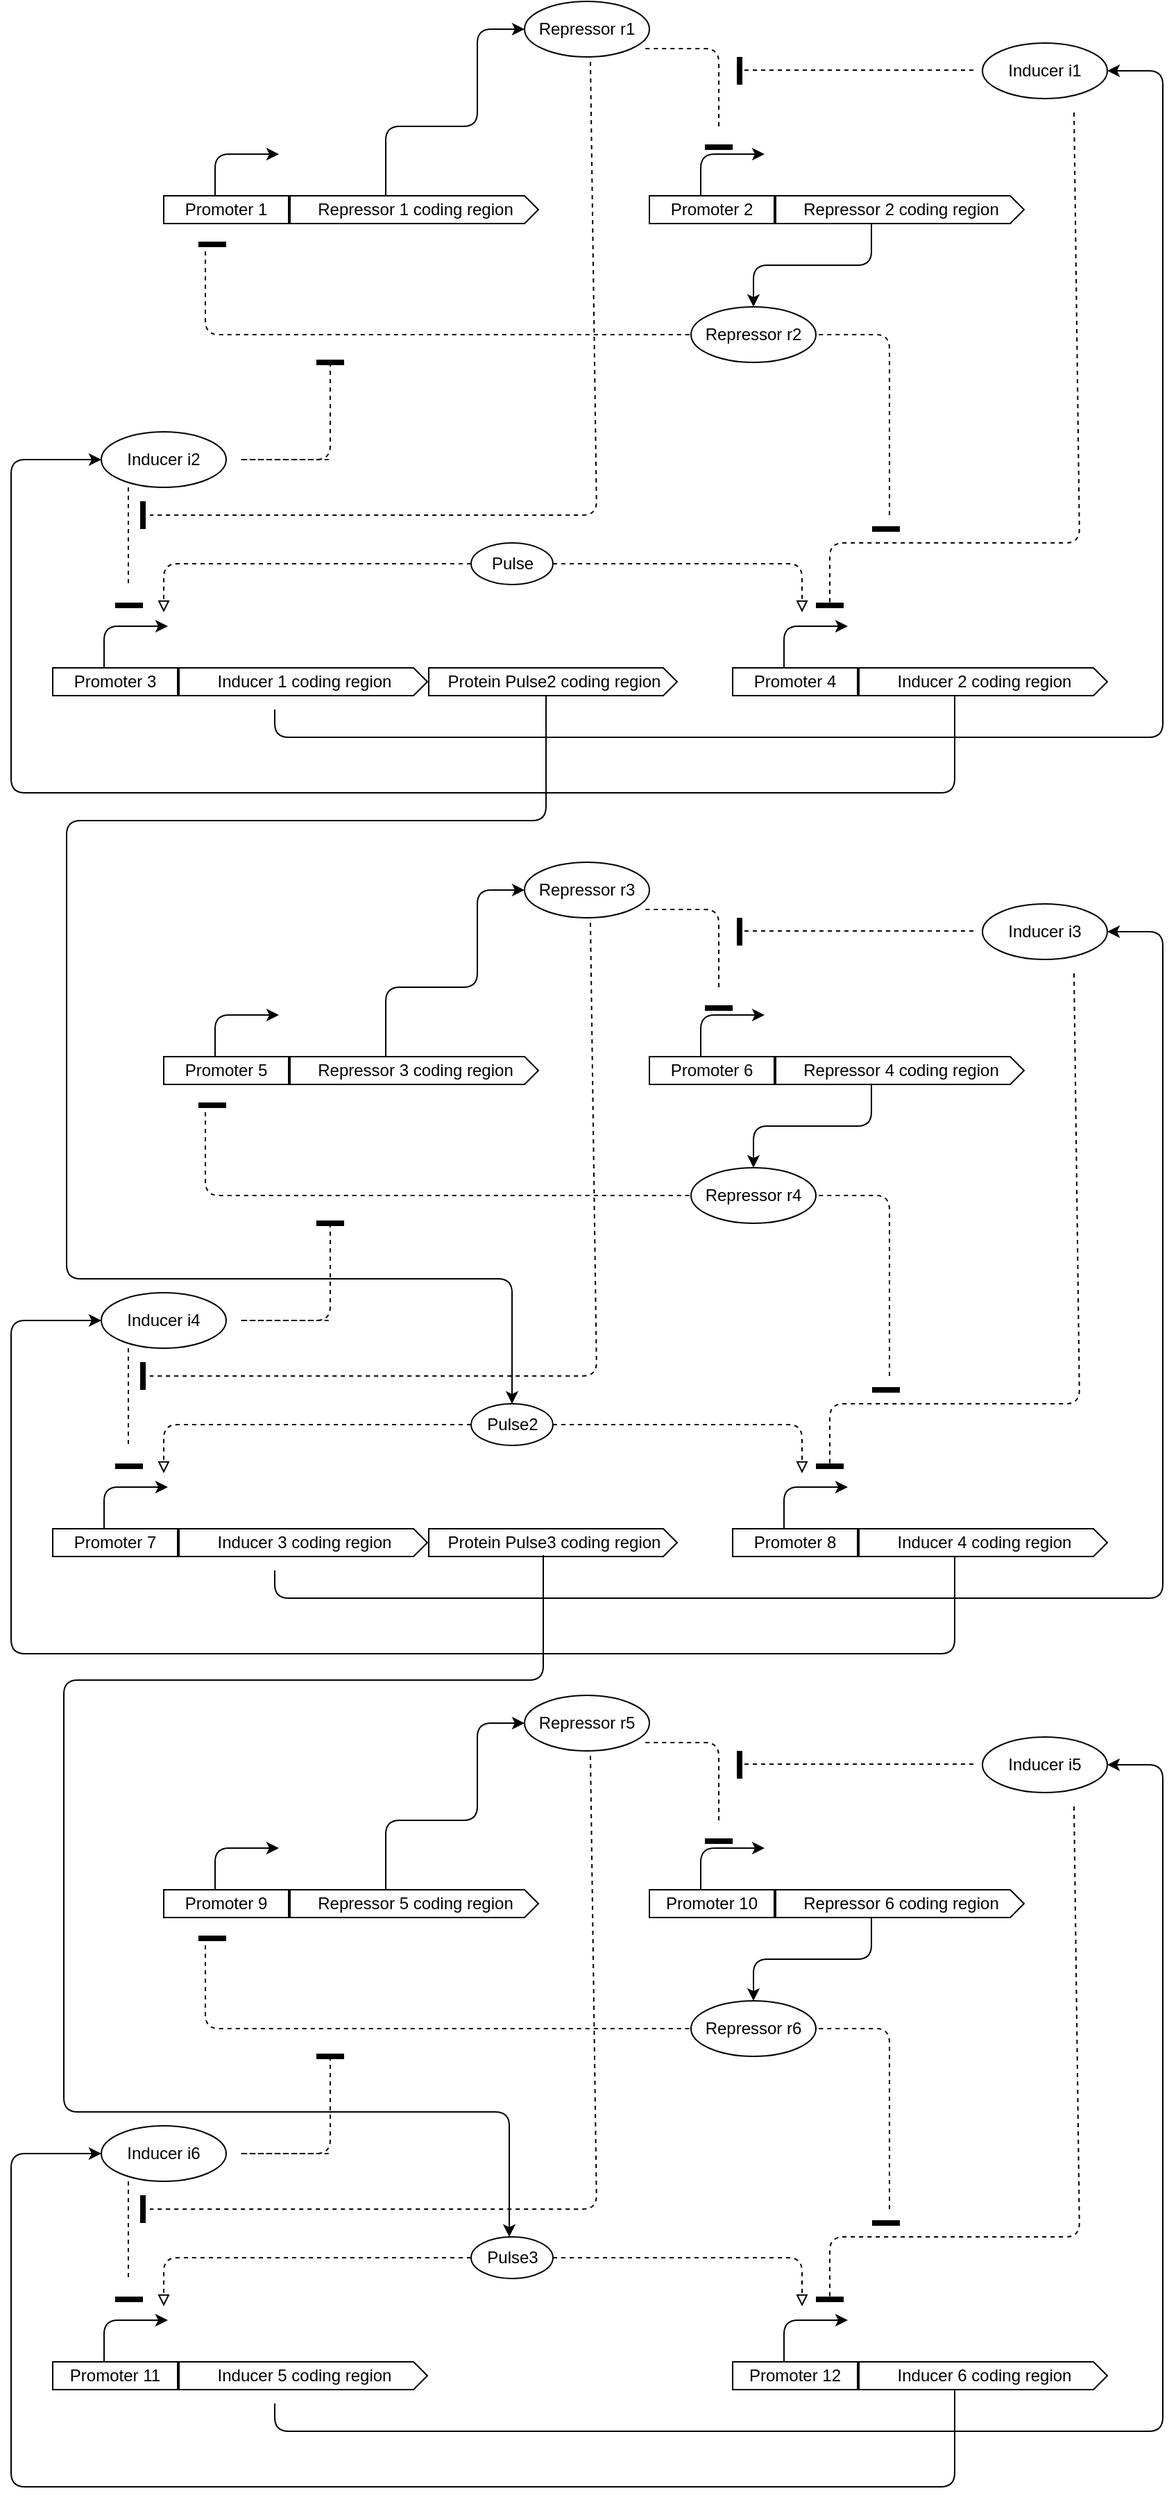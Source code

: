 <mxfile version="12.2.6" type="device" pages="1"><diagram id="yPB7BCH_6ShEzIDVJxiQ" name="Page-1"><mxGraphModel dx="1341" dy="632" grid="1" gridSize="10" guides="1" tooltips="1" connect="1" arrows="1" fold="1" page="1" pageScale="1" pageWidth="850" pageHeight="1100" math="0" shadow="0"><root><mxCell id="0"/><mxCell id="1" parent="0"/><mxCell id="Y-eioPTB9jt14ByUfptY-1" value="Promoter 1" style="rounded=0;whiteSpace=wrap;html=1;" vertex="1" parent="1"><mxGeometry x="120" y="170" width="90" height="20" as="geometry"/></mxCell><mxCell id="Y-eioPTB9jt14ByUfptY-2" value="" style="endArrow=classic;html=1;" edge="1" parent="1"><mxGeometry width="50" height="50" relative="1" as="geometry"><mxPoint x="157" y="170" as="sourcePoint"/><mxPoint x="203" y="140" as="targetPoint"/><Array as="points"><mxPoint x="157" y="140"/></Array></mxGeometry></mxCell><mxCell id="Y-eioPTB9jt14ByUfptY-3" value="Repressor 1 coding region" style="html=1;shadow=0;dashed=0;align=center;verticalAlign=middle;shape=mxgraph.arrows2.arrow;dy=0;dx=10;notch=0;" vertex="1" parent="1"><mxGeometry x="211" y="170" width="179" height="20" as="geometry"/></mxCell><mxCell id="Y-eioPTB9jt14ByUfptY-4" style="edgeStyle=orthogonalEdgeStyle;orthogonalLoop=1;jettySize=auto;html=1;rounded=1;entryX=0;entryY=0.5;entryDx=0;entryDy=0;" edge="1" parent="1" target="Y-eioPTB9jt14ByUfptY-5"><mxGeometry relative="1" as="geometry"><Array as="points"><mxPoint x="280" y="120"/><mxPoint x="346" y="120"/><mxPoint x="346" y="50"/></Array><mxPoint x="280" y="170" as="sourcePoint"/><mxPoint x="320" y="90" as="targetPoint"/></mxGeometry></mxCell><mxCell id="Y-eioPTB9jt14ByUfptY-5" value="Repressor r1" style="ellipse;whiteSpace=wrap;html=1;" vertex="1" parent="1"><mxGeometry x="380" y="30" width="90" height="40" as="geometry"/></mxCell><mxCell id="Y-eioPTB9jt14ByUfptY-6" value="Promoter 2" style="rounded=0;whiteSpace=wrap;html=1;" vertex="1" parent="1"><mxGeometry x="470" y="170" width="90" height="20" as="geometry"/></mxCell><mxCell id="Y-eioPTB9jt14ByUfptY-7" value="" style="endArrow=classic;html=1;" edge="1" parent="1"><mxGeometry width="50" height="50" relative="1" as="geometry"><mxPoint x="507" y="170" as="sourcePoint"/><mxPoint x="553" y="140" as="targetPoint"/><Array as="points"><mxPoint x="507" y="140"/></Array></mxGeometry></mxCell><mxCell id="Y-eioPTB9jt14ByUfptY-8" value="Repressor 2 coding region" style="html=1;shadow=0;dashed=0;align=center;verticalAlign=middle;shape=mxgraph.arrows2.arrow;dy=0;dx=10;notch=0;" vertex="1" parent="1"><mxGeometry x="561" y="170" width="179" height="20" as="geometry"/></mxCell><mxCell id="Y-eioPTB9jt14ByUfptY-9" style="edgeStyle=orthogonalEdgeStyle;orthogonalLoop=1;jettySize=auto;html=1;rounded=1;entryX=0.5;entryY=0;entryDx=0;entryDy=0;" edge="1" parent="1" target="Y-eioPTB9jt14ByUfptY-10"><mxGeometry relative="1" as="geometry"><Array as="points"><mxPoint x="630" y="220"/><mxPoint x="545" y="220"/></Array><mxPoint x="630" y="190" as="sourcePoint"/><mxPoint x="670" y="90" as="targetPoint"/></mxGeometry></mxCell><mxCell id="Y-eioPTB9jt14ByUfptY-10" value="Repressor r2" style="ellipse;whiteSpace=wrap;html=1;" vertex="1" parent="1"><mxGeometry x="500" y="250" width="90" height="40" as="geometry"/></mxCell><mxCell id="Y-eioPTB9jt14ByUfptY-11" value="Promoter 3" style="rounded=0;whiteSpace=wrap;html=1;" vertex="1" parent="1"><mxGeometry x="40" y="510" width="90" height="20" as="geometry"/></mxCell><mxCell id="Y-eioPTB9jt14ByUfptY-12" value="" style="endArrow=classic;html=1;" edge="1" parent="1"><mxGeometry width="50" height="50" relative="1" as="geometry"><mxPoint x="77" y="510" as="sourcePoint"/><mxPoint x="123" y="480" as="targetPoint"/><Array as="points"><mxPoint x="77" y="480"/></Array></mxGeometry></mxCell><mxCell id="Y-eioPTB9jt14ByUfptY-13" value="Inducer 1 coding region" style="html=1;shadow=0;dashed=0;align=center;verticalAlign=middle;shape=mxgraph.arrows2.arrow;dy=0;dx=10;notch=0;" vertex="1" parent="1"><mxGeometry x="131" y="510" width="179" height="20" as="geometry"/></mxCell><mxCell id="Y-eioPTB9jt14ByUfptY-14" style="edgeStyle=orthogonalEdgeStyle;orthogonalLoop=1;jettySize=auto;html=1;rounded=1;entryX=1;entryY=0.5;entryDx=0;entryDy=0;" edge="1" parent="1" target="Y-eioPTB9jt14ByUfptY-15"><mxGeometry relative="1" as="geometry"><Array as="points"><mxPoint x="200" y="560"/><mxPoint x="840" y="560"/><mxPoint x="840" y="80"/></Array><mxPoint x="200" y="540" as="sourcePoint"/><mxPoint x="240" y="430" as="targetPoint"/></mxGeometry></mxCell><mxCell id="Y-eioPTB9jt14ByUfptY-15" value="Inducer i1" style="ellipse;whiteSpace=wrap;html=1;" vertex="1" parent="1"><mxGeometry x="710" y="60" width="90" height="40" as="geometry"/></mxCell><mxCell id="Y-eioPTB9jt14ByUfptY-16" value="Promoter 4" style="rounded=0;whiteSpace=wrap;html=1;" vertex="1" parent="1"><mxGeometry x="530" y="510" width="90" height="20" as="geometry"/></mxCell><mxCell id="Y-eioPTB9jt14ByUfptY-17" value="" style="endArrow=classic;html=1;" edge="1" parent="1"><mxGeometry width="50" height="50" relative="1" as="geometry"><mxPoint x="567" y="510" as="sourcePoint"/><mxPoint x="613" y="480" as="targetPoint"/><Array as="points"><mxPoint x="567" y="480"/></Array></mxGeometry></mxCell><mxCell id="Y-eioPTB9jt14ByUfptY-18" value="Inducer 2 coding region" style="html=1;shadow=0;dashed=0;align=center;verticalAlign=middle;shape=mxgraph.arrows2.arrow;dy=0;dx=10;notch=0;" vertex="1" parent="1"><mxGeometry x="621" y="510" width="179" height="20" as="geometry"/></mxCell><mxCell id="Y-eioPTB9jt14ByUfptY-19" style="edgeStyle=orthogonalEdgeStyle;orthogonalLoop=1;jettySize=auto;html=1;rounded=1;entryX=0;entryY=0.5;entryDx=0;entryDy=0;" edge="1" parent="1" target="Y-eioPTB9jt14ByUfptY-20"><mxGeometry relative="1" as="geometry"><Array as="points"><mxPoint x="690" y="600"/><mxPoint x="10" y="600"/><mxPoint x="10" y="360"/></Array><mxPoint x="690" y="530" as="sourcePoint"/><mxPoint x="730" y="430" as="targetPoint"/></mxGeometry></mxCell><mxCell id="Y-eioPTB9jt14ByUfptY-20" value="Inducer i2" style="ellipse;whiteSpace=wrap;html=1;" vertex="1" parent="1"><mxGeometry x="75" y="340" width="90" height="40" as="geometry"/></mxCell><mxCell id="Y-eioPTB9jt14ByUfptY-21" value="Protein Pulse2 coding region" style="html=1;shadow=0;dashed=0;align=center;verticalAlign=middle;shape=mxgraph.arrows2.arrow;dy=0;dx=10;notch=0;" vertex="1" parent="1"><mxGeometry x="311" y="510" width="179" height="20" as="geometry"/></mxCell><mxCell id="Y-eioPTB9jt14ByUfptY-22" value="" style="endArrow=none;dashed=1;html=1;" edge="1" parent="1"><mxGeometry width="50" height="50" relative="1" as="geometry"><mxPoint x="150" y="210" as="sourcePoint"/><mxPoint x="500" y="270" as="targetPoint"/><Array as="points"><mxPoint x="150" y="270"/><mxPoint x="260" y="270"/></Array></mxGeometry></mxCell><mxCell id="Y-eioPTB9jt14ByUfptY-23" value="" style="line;strokeWidth=4;html=1;perimeter=backbonePerimeter;points=[];outlineConnect=0;rotation=0;" vertex="1" parent="1"><mxGeometry x="145" y="200" width="20" height="10" as="geometry"/></mxCell><mxCell id="Y-eioPTB9jt14ByUfptY-24" value="" style="endArrow=none;dashed=1;html=1;" edge="1" parent="1"><mxGeometry width="50" height="50" relative="1" as="geometry"><mxPoint x="240" y="290" as="sourcePoint"/><mxPoint x="240" y="360" as="targetPoint"/><Array as="points"><mxPoint x="240" y="320"/><mxPoint x="240" y="360"/><mxPoint x="170" y="360"/></Array></mxGeometry></mxCell><mxCell id="Y-eioPTB9jt14ByUfptY-25" value="" style="line;strokeWidth=4;html=1;perimeter=backbonePerimeter;points=[];outlineConnect=0;rotation=0;" vertex="1" parent="1"><mxGeometry x="230" y="285" width="20" height="10" as="geometry"/></mxCell><mxCell id="Y-eioPTB9jt14ByUfptY-26" value="" style="endArrow=none;dashed=1;html=1;" edge="1" parent="1"><mxGeometry width="50" height="50" relative="1" as="geometry"><mxPoint x="94.5" y="380" as="sourcePoint"/><mxPoint x="94.5" y="450" as="targetPoint"/><Array as="points"><mxPoint x="94.5" y="410"/><mxPoint x="94.5" y="450"/></Array></mxGeometry></mxCell><mxCell id="Y-eioPTB9jt14ByUfptY-27" value="" style="line;strokeWidth=4;html=1;perimeter=backbonePerimeter;points=[];outlineConnect=0;rotation=0;" vertex="1" parent="1"><mxGeometry x="85" y="460" width="20" height="10" as="geometry"/></mxCell><mxCell id="Y-eioPTB9jt14ByUfptY-28" value="" style="endArrow=none;dashed=1;html=1;" edge="1" parent="1" target="Y-eioPTB9jt14ByUfptY-29"><mxGeometry width="50" height="50" relative="1" as="geometry"><mxPoint x="776" y="110" as="sourcePoint"/><mxPoint x="580" y="460" as="targetPoint"/><Array as="points"><mxPoint x="780" y="420"/><mxPoint x="600" y="420"/></Array></mxGeometry></mxCell><mxCell id="Y-eioPTB9jt14ByUfptY-29" value="" style="line;strokeWidth=4;html=1;perimeter=backbonePerimeter;points=[];outlineConnect=0;rotation=0;" vertex="1" parent="1"><mxGeometry x="590" y="460" width="20" height="10" as="geometry"/></mxCell><mxCell id="Y-eioPTB9jt14ByUfptY-30" value="Pulse" style="ellipse;whiteSpace=wrap;html=1;" vertex="1" parent="1"><mxGeometry x="341.5" y="420" width="59" height="30" as="geometry"/></mxCell><mxCell id="Y-eioPTB9jt14ByUfptY-31" value="" style="endArrow=none;dashed=1;html=1;entryX=0.967;entryY=0.85;entryDx=0;entryDy=0;entryPerimeter=0;" edge="1" parent="1" target="Y-eioPTB9jt14ByUfptY-5"><mxGeometry width="50" height="50" relative="1" as="geometry"><mxPoint x="520" y="120" as="sourcePoint"/><mxPoint x="520" y="70" as="targetPoint"/><Array as="points"><mxPoint x="520" y="64"/></Array></mxGeometry></mxCell><mxCell id="Y-eioPTB9jt14ByUfptY-32" value="" style="line;strokeWidth=4;html=1;perimeter=backbonePerimeter;points=[];outlineConnect=0;rotation=0;" vertex="1" parent="1"><mxGeometry x="510" y="130" width="20" height="10" as="geometry"/></mxCell><mxCell id="Y-eioPTB9jt14ByUfptY-33" value="" style="endArrow=none;dashed=1;html=1;" edge="1" parent="1" target="Y-eioPTB9jt14ByUfptY-34"><mxGeometry width="50" height="50" relative="1" as="geometry"><mxPoint x="703.5" y="79.5" as="sourcePoint"/><mxPoint x="550" y="80" as="targetPoint"/><Array as="points"><mxPoint x="703.5" y="79.5"/></Array></mxGeometry></mxCell><mxCell id="Y-eioPTB9jt14ByUfptY-34" value="" style="line;strokeWidth=4;html=1;perimeter=backbonePerimeter;points=[];outlineConnect=0;rotation=90;" vertex="1" parent="1"><mxGeometry x="525" y="75" width="20" height="10" as="geometry"/></mxCell><mxCell id="Y-eioPTB9jt14ByUfptY-35" value="" style="endArrow=none;dashed=1;html=1;entryX=0.967;entryY=0.85;entryDx=0;entryDy=0;entryPerimeter=0;" edge="1" parent="1"><mxGeometry width="50" height="50" relative="1" as="geometry"><mxPoint x="643" y="400" as="sourcePoint"/><mxPoint x="590.03" y="270" as="targetPoint"/><Array as="points"><mxPoint x="643" y="270"/></Array></mxGeometry></mxCell><mxCell id="Y-eioPTB9jt14ByUfptY-36" value="" style="line;strokeWidth=4;html=1;perimeter=backbonePerimeter;points=[];outlineConnect=0;rotation=0;" vertex="1" parent="1"><mxGeometry x="630.5" y="405" width="20" height="10" as="geometry"/></mxCell><mxCell id="Y-eioPTB9jt14ByUfptY-37" value="" style="endArrow=none;dashed=1;html=1;" edge="1" parent="1"><mxGeometry width="50" height="50" relative="1" as="geometry"><mxPoint x="427.5" y="73.5" as="sourcePoint"/><mxPoint x="110" y="400" as="targetPoint"/><Array as="points"><mxPoint x="432" y="400"/><mxPoint x="252" y="400"/></Array></mxGeometry></mxCell><mxCell id="Y-eioPTB9jt14ByUfptY-38" value="" style="line;strokeWidth=4;html=1;perimeter=backbonePerimeter;points=[];outlineConnect=0;rotation=90;" vertex="1" parent="1"><mxGeometry x="95" y="395" width="20" height="10" as="geometry"/></mxCell><mxCell id="Y-eioPTB9jt14ByUfptY-39" value="" style="endArrow=block;html=1;exitX=0;exitY=0.5;exitDx=0;exitDy=0;dashed=1;endFill=0;" edge="1" parent="1" source="Y-eioPTB9jt14ByUfptY-30"><mxGeometry width="50" height="50" relative="1" as="geometry"><mxPoint x="261" y="465" as="sourcePoint"/><mxPoint x="120" y="470" as="targetPoint"/><Array as="points"><mxPoint x="120" y="435"/></Array></mxGeometry></mxCell><mxCell id="Y-eioPTB9jt14ByUfptY-40" value="" style="endArrow=block;html=1;exitX=1;exitY=0.5;exitDx=0;exitDy=0;dashed=1;endFill=0;" edge="1" parent="1" source="Y-eioPTB9jt14ByUfptY-30"><mxGeometry width="50" height="50" relative="1" as="geometry"><mxPoint x="560" y="450" as="sourcePoint"/><mxPoint x="580" y="470" as="targetPoint"/><Array as="points"><mxPoint x="580" y="435"/></Array></mxGeometry></mxCell><mxCell id="Y-eioPTB9jt14ByUfptY-41" value="Promoter 5" style="rounded=0;whiteSpace=wrap;html=1;" vertex="1" parent="1"><mxGeometry x="120" y="790" width="90" height="20" as="geometry"/></mxCell><mxCell id="Y-eioPTB9jt14ByUfptY-42" value="" style="endArrow=classic;html=1;" edge="1" parent="1"><mxGeometry width="50" height="50" relative="1" as="geometry"><mxPoint x="157" y="790" as="sourcePoint"/><mxPoint x="203" y="760" as="targetPoint"/><Array as="points"><mxPoint x="157" y="760"/></Array></mxGeometry></mxCell><mxCell id="Y-eioPTB9jt14ByUfptY-43" value="Repressor 3 coding region" style="html=1;shadow=0;dashed=0;align=center;verticalAlign=middle;shape=mxgraph.arrows2.arrow;dy=0;dx=10;notch=0;" vertex="1" parent="1"><mxGeometry x="211" y="790" width="179" height="20" as="geometry"/></mxCell><mxCell id="Y-eioPTB9jt14ByUfptY-44" style="edgeStyle=orthogonalEdgeStyle;orthogonalLoop=1;jettySize=auto;html=1;rounded=1;entryX=0;entryY=0.5;entryDx=0;entryDy=0;" edge="1" parent="1" target="Y-eioPTB9jt14ByUfptY-45"><mxGeometry relative="1" as="geometry"><Array as="points"><mxPoint x="280" y="740"/><mxPoint x="346" y="740"/><mxPoint x="346" y="670"/></Array><mxPoint x="280" y="790" as="sourcePoint"/><mxPoint x="320" y="710" as="targetPoint"/></mxGeometry></mxCell><mxCell id="Y-eioPTB9jt14ByUfptY-45" value="Repressor r3" style="ellipse;whiteSpace=wrap;html=1;" vertex="1" parent="1"><mxGeometry x="380" y="650" width="90" height="40" as="geometry"/></mxCell><mxCell id="Y-eioPTB9jt14ByUfptY-46" value="Promoter 6" style="rounded=0;whiteSpace=wrap;html=1;" vertex="1" parent="1"><mxGeometry x="470" y="790" width="90" height="20" as="geometry"/></mxCell><mxCell id="Y-eioPTB9jt14ByUfptY-47" value="" style="endArrow=classic;html=1;" edge="1" parent="1"><mxGeometry width="50" height="50" relative="1" as="geometry"><mxPoint x="507" y="790" as="sourcePoint"/><mxPoint x="553" y="760" as="targetPoint"/><Array as="points"><mxPoint x="507" y="760"/></Array></mxGeometry></mxCell><mxCell id="Y-eioPTB9jt14ByUfptY-48" value="Repressor 4 coding region" style="html=1;shadow=0;dashed=0;align=center;verticalAlign=middle;shape=mxgraph.arrows2.arrow;dy=0;dx=10;notch=0;" vertex="1" parent="1"><mxGeometry x="561" y="790" width="179" height="20" as="geometry"/></mxCell><mxCell id="Y-eioPTB9jt14ByUfptY-49" style="edgeStyle=orthogonalEdgeStyle;orthogonalLoop=1;jettySize=auto;html=1;rounded=1;entryX=0.5;entryY=0;entryDx=0;entryDy=0;" edge="1" parent="1" target="Y-eioPTB9jt14ByUfptY-50"><mxGeometry relative="1" as="geometry"><Array as="points"><mxPoint x="630" y="840"/><mxPoint x="545" y="840"/></Array><mxPoint x="630" y="810" as="sourcePoint"/><mxPoint x="670" y="710" as="targetPoint"/></mxGeometry></mxCell><mxCell id="Y-eioPTB9jt14ByUfptY-50" value="Repressor r4" style="ellipse;whiteSpace=wrap;html=1;" vertex="1" parent="1"><mxGeometry x="500" y="870" width="90" height="40" as="geometry"/></mxCell><mxCell id="Y-eioPTB9jt14ByUfptY-51" value="Promoter 7" style="rounded=0;whiteSpace=wrap;html=1;" vertex="1" parent="1"><mxGeometry x="40" y="1130" width="90" height="20" as="geometry"/></mxCell><mxCell id="Y-eioPTB9jt14ByUfptY-52" value="" style="endArrow=classic;html=1;" edge="1" parent="1"><mxGeometry width="50" height="50" relative="1" as="geometry"><mxPoint x="77" y="1130" as="sourcePoint"/><mxPoint x="123" y="1100" as="targetPoint"/><Array as="points"><mxPoint x="77" y="1100"/></Array></mxGeometry></mxCell><mxCell id="Y-eioPTB9jt14ByUfptY-53" value="Inducer 3 coding region" style="html=1;shadow=0;dashed=0;align=center;verticalAlign=middle;shape=mxgraph.arrows2.arrow;dy=0;dx=10;notch=0;" vertex="1" parent="1"><mxGeometry x="131" y="1130" width="179" height="20" as="geometry"/></mxCell><mxCell id="Y-eioPTB9jt14ByUfptY-54" style="edgeStyle=orthogonalEdgeStyle;orthogonalLoop=1;jettySize=auto;html=1;rounded=1;entryX=1;entryY=0.5;entryDx=0;entryDy=0;" edge="1" parent="1" target="Y-eioPTB9jt14ByUfptY-55"><mxGeometry relative="1" as="geometry"><Array as="points"><mxPoint x="200" y="1180"/><mxPoint x="840" y="1180"/><mxPoint x="840" y="700"/></Array><mxPoint x="200" y="1160" as="sourcePoint"/><mxPoint x="240" y="1050" as="targetPoint"/></mxGeometry></mxCell><mxCell id="Y-eioPTB9jt14ByUfptY-55" value="Inducer i3" style="ellipse;whiteSpace=wrap;html=1;" vertex="1" parent="1"><mxGeometry x="710" y="680" width="90" height="40" as="geometry"/></mxCell><mxCell id="Y-eioPTB9jt14ByUfptY-56" value="Promoter 8" style="rounded=0;whiteSpace=wrap;html=1;" vertex="1" parent="1"><mxGeometry x="530" y="1130" width="90" height="20" as="geometry"/></mxCell><mxCell id="Y-eioPTB9jt14ByUfptY-57" value="" style="endArrow=classic;html=1;" edge="1" parent="1"><mxGeometry width="50" height="50" relative="1" as="geometry"><mxPoint x="567" y="1130" as="sourcePoint"/><mxPoint x="613" y="1100" as="targetPoint"/><Array as="points"><mxPoint x="567" y="1100"/></Array></mxGeometry></mxCell><mxCell id="Y-eioPTB9jt14ByUfptY-58" value="Inducer 4 coding region" style="html=1;shadow=0;dashed=0;align=center;verticalAlign=middle;shape=mxgraph.arrows2.arrow;dy=0;dx=10;notch=0;" vertex="1" parent="1"><mxGeometry x="621" y="1130" width="179" height="20" as="geometry"/></mxCell><mxCell id="Y-eioPTB9jt14ByUfptY-59" style="edgeStyle=orthogonalEdgeStyle;orthogonalLoop=1;jettySize=auto;html=1;rounded=1;entryX=0;entryY=0.5;entryDx=0;entryDy=0;" edge="1" parent="1" target="Y-eioPTB9jt14ByUfptY-60"><mxGeometry relative="1" as="geometry"><Array as="points"><mxPoint x="690" y="1220"/><mxPoint x="10" y="1220"/><mxPoint x="10" y="980"/></Array><mxPoint x="690" y="1150" as="sourcePoint"/><mxPoint x="730" y="1050" as="targetPoint"/></mxGeometry></mxCell><mxCell id="Y-eioPTB9jt14ByUfptY-60" value="Inducer i4" style="ellipse;whiteSpace=wrap;html=1;" vertex="1" parent="1"><mxGeometry x="75" y="960" width="90" height="40" as="geometry"/></mxCell><mxCell id="Y-eioPTB9jt14ByUfptY-61" value="Protein Pulse3 coding region" style="html=1;shadow=0;dashed=0;align=center;verticalAlign=middle;shape=mxgraph.arrows2.arrow;dy=0;dx=10;notch=0;" vertex="1" parent="1"><mxGeometry x="311" y="1130" width="179" height="20" as="geometry"/></mxCell><mxCell id="Y-eioPTB9jt14ByUfptY-62" value="" style="endArrow=none;dashed=1;html=1;" edge="1" parent="1"><mxGeometry width="50" height="50" relative="1" as="geometry"><mxPoint x="150" y="830" as="sourcePoint"/><mxPoint x="500" y="890" as="targetPoint"/><Array as="points"><mxPoint x="150" y="890"/><mxPoint x="260" y="890"/></Array></mxGeometry></mxCell><mxCell id="Y-eioPTB9jt14ByUfptY-63" value="" style="line;strokeWidth=4;html=1;perimeter=backbonePerimeter;points=[];outlineConnect=0;rotation=0;" vertex="1" parent="1"><mxGeometry x="145" y="820" width="20" height="10" as="geometry"/></mxCell><mxCell id="Y-eioPTB9jt14ByUfptY-64" value="" style="endArrow=none;dashed=1;html=1;" edge="1" parent="1"><mxGeometry width="50" height="50" relative="1" as="geometry"><mxPoint x="240" y="910" as="sourcePoint"/><mxPoint x="240" y="980" as="targetPoint"/><Array as="points"><mxPoint x="240" y="940"/><mxPoint x="240" y="980"/><mxPoint x="170" y="980"/></Array></mxGeometry></mxCell><mxCell id="Y-eioPTB9jt14ByUfptY-65" value="" style="line;strokeWidth=4;html=1;perimeter=backbonePerimeter;points=[];outlineConnect=0;rotation=0;" vertex="1" parent="1"><mxGeometry x="230" y="905" width="20" height="10" as="geometry"/></mxCell><mxCell id="Y-eioPTB9jt14ByUfptY-66" value="" style="endArrow=none;dashed=1;html=1;" edge="1" parent="1"><mxGeometry width="50" height="50" relative="1" as="geometry"><mxPoint x="94.5" y="1000" as="sourcePoint"/><mxPoint x="94.5" y="1070" as="targetPoint"/><Array as="points"><mxPoint x="94.5" y="1030"/><mxPoint x="94.5" y="1070"/></Array></mxGeometry></mxCell><mxCell id="Y-eioPTB9jt14ByUfptY-67" value="" style="line;strokeWidth=4;html=1;perimeter=backbonePerimeter;points=[];outlineConnect=0;rotation=0;" vertex="1" parent="1"><mxGeometry x="85" y="1080" width="20" height="10" as="geometry"/></mxCell><mxCell id="Y-eioPTB9jt14ByUfptY-68" value="" style="endArrow=none;dashed=1;html=1;" edge="1" parent="1" target="Y-eioPTB9jt14ByUfptY-69"><mxGeometry width="50" height="50" relative="1" as="geometry"><mxPoint x="776" y="730" as="sourcePoint"/><mxPoint x="580" y="1080" as="targetPoint"/><Array as="points"><mxPoint x="780" y="1040"/><mxPoint x="600" y="1040"/></Array></mxGeometry></mxCell><mxCell id="Y-eioPTB9jt14ByUfptY-69" value="" style="line;strokeWidth=4;html=1;perimeter=backbonePerimeter;points=[];outlineConnect=0;rotation=0;" vertex="1" parent="1"><mxGeometry x="590" y="1080" width="20" height="10" as="geometry"/></mxCell><mxCell id="Y-eioPTB9jt14ByUfptY-70" value="Pulse2" style="ellipse;whiteSpace=wrap;html=1;" vertex="1" parent="1"><mxGeometry x="341.5" y="1040" width="59" height="30" as="geometry"/></mxCell><mxCell id="Y-eioPTB9jt14ByUfptY-71" value="" style="endArrow=none;dashed=1;html=1;entryX=0.967;entryY=0.85;entryDx=0;entryDy=0;entryPerimeter=0;" edge="1" parent="1" target="Y-eioPTB9jt14ByUfptY-45"><mxGeometry width="50" height="50" relative="1" as="geometry"><mxPoint x="520" y="740" as="sourcePoint"/><mxPoint x="520" y="690" as="targetPoint"/><Array as="points"><mxPoint x="520" y="684"/></Array></mxGeometry></mxCell><mxCell id="Y-eioPTB9jt14ByUfptY-72" value="" style="line;strokeWidth=4;html=1;perimeter=backbonePerimeter;points=[];outlineConnect=0;rotation=0;" vertex="1" parent="1"><mxGeometry x="510" y="750" width="20" height="10" as="geometry"/></mxCell><mxCell id="Y-eioPTB9jt14ByUfptY-73" value="" style="endArrow=none;dashed=1;html=1;" edge="1" parent="1" target="Y-eioPTB9jt14ByUfptY-74"><mxGeometry width="50" height="50" relative="1" as="geometry"><mxPoint x="703.5" y="699.5" as="sourcePoint"/><mxPoint x="550" y="700" as="targetPoint"/><Array as="points"><mxPoint x="703.5" y="699.5"/></Array></mxGeometry></mxCell><mxCell id="Y-eioPTB9jt14ByUfptY-74" value="" style="line;strokeWidth=4;html=1;perimeter=backbonePerimeter;points=[];outlineConnect=0;rotation=90;" vertex="1" parent="1"><mxGeometry x="525" y="695" width="20" height="10" as="geometry"/></mxCell><mxCell id="Y-eioPTB9jt14ByUfptY-75" value="" style="endArrow=none;dashed=1;html=1;entryX=0.967;entryY=0.85;entryDx=0;entryDy=0;entryPerimeter=0;" edge="1" parent="1"><mxGeometry width="50" height="50" relative="1" as="geometry"><mxPoint x="643" y="1020" as="sourcePoint"/><mxPoint x="590.03" y="890" as="targetPoint"/><Array as="points"><mxPoint x="643" y="890"/></Array></mxGeometry></mxCell><mxCell id="Y-eioPTB9jt14ByUfptY-76" value="" style="line;strokeWidth=4;html=1;perimeter=backbonePerimeter;points=[];outlineConnect=0;rotation=0;" vertex="1" parent="1"><mxGeometry x="630.5" y="1025" width="20" height="10" as="geometry"/></mxCell><mxCell id="Y-eioPTB9jt14ByUfptY-77" value="" style="endArrow=none;dashed=1;html=1;" edge="1" parent="1"><mxGeometry width="50" height="50" relative="1" as="geometry"><mxPoint x="427.5" y="693.5" as="sourcePoint"/><mxPoint x="110" y="1020" as="targetPoint"/><Array as="points"><mxPoint x="432" y="1020"/><mxPoint x="252" y="1020"/></Array></mxGeometry></mxCell><mxCell id="Y-eioPTB9jt14ByUfptY-78" value="" style="line;strokeWidth=4;html=1;perimeter=backbonePerimeter;points=[];outlineConnect=0;rotation=90;" vertex="1" parent="1"><mxGeometry x="95" y="1015" width="20" height="10" as="geometry"/></mxCell><mxCell id="Y-eioPTB9jt14ByUfptY-79" value="" style="endArrow=block;html=1;exitX=0;exitY=0.5;exitDx=0;exitDy=0;dashed=1;endFill=0;" edge="1" parent="1" source="Y-eioPTB9jt14ByUfptY-70"><mxGeometry width="50" height="50" relative="1" as="geometry"><mxPoint x="261" y="1085" as="sourcePoint"/><mxPoint x="120" y="1090" as="targetPoint"/><Array as="points"><mxPoint x="120" y="1055"/></Array></mxGeometry></mxCell><mxCell id="Y-eioPTB9jt14ByUfptY-80" value="" style="endArrow=block;html=1;exitX=1;exitY=0.5;exitDx=0;exitDy=0;dashed=1;endFill=0;" edge="1" parent="1" source="Y-eioPTB9jt14ByUfptY-70"><mxGeometry width="50" height="50" relative="1" as="geometry"><mxPoint x="560" y="1070" as="sourcePoint"/><mxPoint x="580" y="1090" as="targetPoint"/><Array as="points"><mxPoint x="580" y="1055"/></Array></mxGeometry></mxCell><mxCell id="Y-eioPTB9jt14ByUfptY-81" value="Promoter 9" style="rounded=0;whiteSpace=wrap;html=1;" vertex="1" parent="1"><mxGeometry x="120" y="1390" width="90" height="20" as="geometry"/></mxCell><mxCell id="Y-eioPTB9jt14ByUfptY-82" value="" style="endArrow=classic;html=1;" edge="1" parent="1"><mxGeometry width="50" height="50" relative="1" as="geometry"><mxPoint x="157" y="1390" as="sourcePoint"/><mxPoint x="203" y="1360" as="targetPoint"/><Array as="points"><mxPoint x="157" y="1360"/></Array></mxGeometry></mxCell><mxCell id="Y-eioPTB9jt14ByUfptY-83" value="Repressor 5 coding region" style="html=1;shadow=0;dashed=0;align=center;verticalAlign=middle;shape=mxgraph.arrows2.arrow;dy=0;dx=10;notch=0;" vertex="1" parent="1"><mxGeometry x="211" y="1390" width="179" height="20" as="geometry"/></mxCell><mxCell id="Y-eioPTB9jt14ByUfptY-84" style="edgeStyle=orthogonalEdgeStyle;orthogonalLoop=1;jettySize=auto;html=1;rounded=1;entryX=0;entryY=0.5;entryDx=0;entryDy=0;" edge="1" parent="1" target="Y-eioPTB9jt14ByUfptY-85"><mxGeometry relative="1" as="geometry"><Array as="points"><mxPoint x="280" y="1340"/><mxPoint x="346" y="1340"/><mxPoint x="346" y="1270"/></Array><mxPoint x="280" y="1390" as="sourcePoint"/><mxPoint x="320" y="1310" as="targetPoint"/></mxGeometry></mxCell><mxCell id="Y-eioPTB9jt14ByUfptY-85" value="Repressor r5" style="ellipse;whiteSpace=wrap;html=1;" vertex="1" parent="1"><mxGeometry x="380" y="1250" width="90" height="40" as="geometry"/></mxCell><mxCell id="Y-eioPTB9jt14ByUfptY-86" value="Promoter 10" style="rounded=0;whiteSpace=wrap;html=1;" vertex="1" parent="1"><mxGeometry x="470" y="1390" width="90" height="20" as="geometry"/></mxCell><mxCell id="Y-eioPTB9jt14ByUfptY-87" value="" style="endArrow=classic;html=1;" edge="1" parent="1"><mxGeometry width="50" height="50" relative="1" as="geometry"><mxPoint x="507" y="1390" as="sourcePoint"/><mxPoint x="553" y="1360" as="targetPoint"/><Array as="points"><mxPoint x="507" y="1360"/></Array></mxGeometry></mxCell><mxCell id="Y-eioPTB9jt14ByUfptY-88" value="Repressor 6 coding region" style="html=1;shadow=0;dashed=0;align=center;verticalAlign=middle;shape=mxgraph.arrows2.arrow;dy=0;dx=10;notch=0;" vertex="1" parent="1"><mxGeometry x="561" y="1390" width="179" height="20" as="geometry"/></mxCell><mxCell id="Y-eioPTB9jt14ByUfptY-89" style="edgeStyle=orthogonalEdgeStyle;orthogonalLoop=1;jettySize=auto;html=1;rounded=1;entryX=0.5;entryY=0;entryDx=0;entryDy=0;" edge="1" parent="1" target="Y-eioPTB9jt14ByUfptY-90"><mxGeometry relative="1" as="geometry"><Array as="points"><mxPoint x="630" y="1440"/><mxPoint x="545" y="1440"/></Array><mxPoint x="630" y="1410" as="sourcePoint"/><mxPoint x="670" y="1310" as="targetPoint"/></mxGeometry></mxCell><mxCell id="Y-eioPTB9jt14ByUfptY-90" value="Repressor r6" style="ellipse;whiteSpace=wrap;html=1;" vertex="1" parent="1"><mxGeometry x="500" y="1470" width="90" height="40" as="geometry"/></mxCell><mxCell id="Y-eioPTB9jt14ByUfptY-91" value="Promoter 11" style="rounded=0;whiteSpace=wrap;html=1;" vertex="1" parent="1"><mxGeometry x="40" y="1730" width="90" height="20" as="geometry"/></mxCell><mxCell id="Y-eioPTB9jt14ByUfptY-92" value="" style="endArrow=classic;html=1;" edge="1" parent="1"><mxGeometry width="50" height="50" relative="1" as="geometry"><mxPoint x="77" y="1730" as="sourcePoint"/><mxPoint x="123" y="1700" as="targetPoint"/><Array as="points"><mxPoint x="77" y="1700"/></Array></mxGeometry></mxCell><mxCell id="Y-eioPTB9jt14ByUfptY-93" value="Inducer 5 coding region" style="html=1;shadow=0;dashed=0;align=center;verticalAlign=middle;shape=mxgraph.arrows2.arrow;dy=0;dx=10;notch=0;" vertex="1" parent="1"><mxGeometry x="131" y="1730" width="179" height="20" as="geometry"/></mxCell><mxCell id="Y-eioPTB9jt14ByUfptY-94" style="edgeStyle=orthogonalEdgeStyle;orthogonalLoop=1;jettySize=auto;html=1;rounded=1;entryX=1;entryY=0.5;entryDx=0;entryDy=0;" edge="1" parent="1" target="Y-eioPTB9jt14ByUfptY-95"><mxGeometry relative="1" as="geometry"><Array as="points"><mxPoint x="200" y="1780"/><mxPoint x="840" y="1780"/><mxPoint x="840" y="1300"/></Array><mxPoint x="200" y="1760" as="sourcePoint"/><mxPoint x="240" y="1650" as="targetPoint"/></mxGeometry></mxCell><mxCell id="Y-eioPTB9jt14ByUfptY-95" value="Inducer i5" style="ellipse;whiteSpace=wrap;html=1;" vertex="1" parent="1"><mxGeometry x="710" y="1280" width="90" height="40" as="geometry"/></mxCell><mxCell id="Y-eioPTB9jt14ByUfptY-96" value="Promoter 12" style="rounded=0;whiteSpace=wrap;html=1;" vertex="1" parent="1"><mxGeometry x="530" y="1730" width="90" height="20" as="geometry"/></mxCell><mxCell id="Y-eioPTB9jt14ByUfptY-97" value="" style="endArrow=classic;html=1;" edge="1" parent="1"><mxGeometry width="50" height="50" relative="1" as="geometry"><mxPoint x="567" y="1730" as="sourcePoint"/><mxPoint x="613" y="1700" as="targetPoint"/><Array as="points"><mxPoint x="567" y="1700"/></Array></mxGeometry></mxCell><mxCell id="Y-eioPTB9jt14ByUfptY-98" value="Inducer 6 coding region" style="html=1;shadow=0;dashed=0;align=center;verticalAlign=middle;shape=mxgraph.arrows2.arrow;dy=0;dx=10;notch=0;" vertex="1" parent="1"><mxGeometry x="621" y="1730" width="179" height="20" as="geometry"/></mxCell><mxCell id="Y-eioPTB9jt14ByUfptY-99" style="edgeStyle=orthogonalEdgeStyle;orthogonalLoop=1;jettySize=auto;html=1;rounded=1;entryX=0;entryY=0.5;entryDx=0;entryDy=0;" edge="1" parent="1" target="Y-eioPTB9jt14ByUfptY-100"><mxGeometry relative="1" as="geometry"><Array as="points"><mxPoint x="690" y="1820"/><mxPoint x="10" y="1820"/><mxPoint x="10" y="1580"/></Array><mxPoint x="690" y="1750" as="sourcePoint"/><mxPoint x="730" y="1650" as="targetPoint"/></mxGeometry></mxCell><mxCell id="Y-eioPTB9jt14ByUfptY-100" value="Inducer i6" style="ellipse;whiteSpace=wrap;html=1;" vertex="1" parent="1"><mxGeometry x="75" y="1560" width="90" height="40" as="geometry"/></mxCell><mxCell id="Y-eioPTB9jt14ByUfptY-102" value="" style="endArrow=none;dashed=1;html=1;" edge="1" parent="1"><mxGeometry width="50" height="50" relative="1" as="geometry"><mxPoint x="150" y="1430" as="sourcePoint"/><mxPoint x="500" y="1490" as="targetPoint"/><Array as="points"><mxPoint x="150" y="1490"/><mxPoint x="260" y="1490"/></Array></mxGeometry></mxCell><mxCell id="Y-eioPTB9jt14ByUfptY-103" value="" style="line;strokeWidth=4;html=1;perimeter=backbonePerimeter;points=[];outlineConnect=0;rotation=0;" vertex="1" parent="1"><mxGeometry x="145" y="1420" width="20" height="10" as="geometry"/></mxCell><mxCell id="Y-eioPTB9jt14ByUfptY-104" value="" style="endArrow=none;dashed=1;html=1;" edge="1" parent="1"><mxGeometry width="50" height="50" relative="1" as="geometry"><mxPoint x="240" y="1510" as="sourcePoint"/><mxPoint x="240" y="1580" as="targetPoint"/><Array as="points"><mxPoint x="240" y="1540"/><mxPoint x="240" y="1580"/><mxPoint x="170" y="1580"/></Array></mxGeometry></mxCell><mxCell id="Y-eioPTB9jt14ByUfptY-105" value="" style="line;strokeWidth=4;html=1;perimeter=backbonePerimeter;points=[];outlineConnect=0;rotation=0;" vertex="1" parent="1"><mxGeometry x="230" y="1505" width="20" height="10" as="geometry"/></mxCell><mxCell id="Y-eioPTB9jt14ByUfptY-106" value="" style="endArrow=none;dashed=1;html=1;" edge="1" parent="1"><mxGeometry width="50" height="50" relative="1" as="geometry"><mxPoint x="94.5" y="1600" as="sourcePoint"/><mxPoint x="94.5" y="1670" as="targetPoint"/><Array as="points"><mxPoint x="94.5" y="1630"/><mxPoint x="94.5" y="1670"/></Array></mxGeometry></mxCell><mxCell id="Y-eioPTB9jt14ByUfptY-107" value="" style="line;strokeWidth=4;html=1;perimeter=backbonePerimeter;points=[];outlineConnect=0;rotation=0;" vertex="1" parent="1"><mxGeometry x="85" y="1680" width="20" height="10" as="geometry"/></mxCell><mxCell id="Y-eioPTB9jt14ByUfptY-108" value="" style="endArrow=none;dashed=1;html=1;" edge="1" parent="1" target="Y-eioPTB9jt14ByUfptY-109"><mxGeometry width="50" height="50" relative="1" as="geometry"><mxPoint x="776" y="1330" as="sourcePoint"/><mxPoint x="580" y="1680" as="targetPoint"/><Array as="points"><mxPoint x="780" y="1640"/><mxPoint x="600" y="1640"/></Array></mxGeometry></mxCell><mxCell id="Y-eioPTB9jt14ByUfptY-109" value="" style="line;strokeWidth=4;html=1;perimeter=backbonePerimeter;points=[];outlineConnect=0;rotation=0;" vertex="1" parent="1"><mxGeometry x="590" y="1680" width="20" height="10" as="geometry"/></mxCell><mxCell id="Y-eioPTB9jt14ByUfptY-110" value="Pulse3" style="ellipse;whiteSpace=wrap;html=1;" vertex="1" parent="1"><mxGeometry x="341.5" y="1640" width="59" height="30" as="geometry"/></mxCell><mxCell id="Y-eioPTB9jt14ByUfptY-111" value="" style="endArrow=none;dashed=1;html=1;entryX=0.967;entryY=0.85;entryDx=0;entryDy=0;entryPerimeter=0;" edge="1" parent="1" target="Y-eioPTB9jt14ByUfptY-85"><mxGeometry width="50" height="50" relative="1" as="geometry"><mxPoint x="520" y="1340" as="sourcePoint"/><mxPoint x="520" y="1290" as="targetPoint"/><Array as="points"><mxPoint x="520" y="1284"/></Array></mxGeometry></mxCell><mxCell id="Y-eioPTB9jt14ByUfptY-112" value="" style="line;strokeWidth=4;html=1;perimeter=backbonePerimeter;points=[];outlineConnect=0;rotation=0;" vertex="1" parent="1"><mxGeometry x="510" y="1350" width="20" height="10" as="geometry"/></mxCell><mxCell id="Y-eioPTB9jt14ByUfptY-113" value="" style="endArrow=none;dashed=1;html=1;" edge="1" parent="1" target="Y-eioPTB9jt14ByUfptY-114"><mxGeometry width="50" height="50" relative="1" as="geometry"><mxPoint x="703.5" y="1299.5" as="sourcePoint"/><mxPoint x="550" y="1300" as="targetPoint"/><Array as="points"><mxPoint x="703.5" y="1299.5"/></Array></mxGeometry></mxCell><mxCell id="Y-eioPTB9jt14ByUfptY-114" value="" style="line;strokeWidth=4;html=1;perimeter=backbonePerimeter;points=[];outlineConnect=0;rotation=90;" vertex="1" parent="1"><mxGeometry x="525" y="1295" width="20" height="10" as="geometry"/></mxCell><mxCell id="Y-eioPTB9jt14ByUfptY-115" value="" style="endArrow=none;dashed=1;html=1;entryX=0.967;entryY=0.85;entryDx=0;entryDy=0;entryPerimeter=0;" edge="1" parent="1"><mxGeometry width="50" height="50" relative="1" as="geometry"><mxPoint x="643" y="1620" as="sourcePoint"/><mxPoint x="590.03" y="1490" as="targetPoint"/><Array as="points"><mxPoint x="643" y="1490"/></Array></mxGeometry></mxCell><mxCell id="Y-eioPTB9jt14ByUfptY-116" value="" style="line;strokeWidth=4;html=1;perimeter=backbonePerimeter;points=[];outlineConnect=0;rotation=0;" vertex="1" parent="1"><mxGeometry x="630.5" y="1625" width="20" height="10" as="geometry"/></mxCell><mxCell id="Y-eioPTB9jt14ByUfptY-117" value="" style="endArrow=none;dashed=1;html=1;" edge="1" parent="1"><mxGeometry width="50" height="50" relative="1" as="geometry"><mxPoint x="427.5" y="1293.5" as="sourcePoint"/><mxPoint x="110" y="1620" as="targetPoint"/><Array as="points"><mxPoint x="432" y="1620"/><mxPoint x="252" y="1620"/></Array></mxGeometry></mxCell><mxCell id="Y-eioPTB9jt14ByUfptY-118" value="" style="line;strokeWidth=4;html=1;perimeter=backbonePerimeter;points=[];outlineConnect=0;rotation=90;" vertex="1" parent="1"><mxGeometry x="95" y="1615" width="20" height="10" as="geometry"/></mxCell><mxCell id="Y-eioPTB9jt14ByUfptY-119" value="" style="endArrow=block;html=1;exitX=0;exitY=0.5;exitDx=0;exitDy=0;dashed=1;endFill=0;" edge="1" parent="1" source="Y-eioPTB9jt14ByUfptY-110"><mxGeometry width="50" height="50" relative="1" as="geometry"><mxPoint x="261" y="1685" as="sourcePoint"/><mxPoint x="120" y="1690" as="targetPoint"/><Array as="points"><mxPoint x="120" y="1655"/></Array></mxGeometry></mxCell><mxCell id="Y-eioPTB9jt14ByUfptY-120" value="" style="endArrow=block;html=1;exitX=1;exitY=0.5;exitDx=0;exitDy=0;dashed=1;endFill=0;" edge="1" parent="1" source="Y-eioPTB9jt14ByUfptY-110"><mxGeometry width="50" height="50" relative="1" as="geometry"><mxPoint x="560" y="1670" as="sourcePoint"/><mxPoint x="580" y="1690" as="targetPoint"/><Array as="points"><mxPoint x="580" y="1655"/></Array></mxGeometry></mxCell><mxCell id="Y-eioPTB9jt14ByUfptY-121" style="edgeStyle=orthogonalEdgeStyle;orthogonalLoop=1;jettySize=auto;html=1;rounded=1;exitX=0;exitY=0;exitDx=84.5;exitDy=20;exitPerimeter=0;entryX=0.5;entryY=0;entryDx=0;entryDy=0;" edge="1" parent="1" source="Y-eioPTB9jt14ByUfptY-21" target="Y-eioPTB9jt14ByUfptY-70"><mxGeometry relative="1" as="geometry"><Array as="points"><mxPoint x="396" y="620"/><mxPoint x="50" y="620"/><mxPoint x="50" y="950"/><mxPoint x="371" y="950"/></Array><mxPoint x="105" y="750" as="sourcePoint"/><mxPoint x="370" y="950" as="targetPoint"/></mxGeometry></mxCell><mxCell id="Y-eioPTB9jt14ByUfptY-122" style="edgeStyle=orthogonalEdgeStyle;orthogonalLoop=1;jettySize=auto;html=1;rounded=1;exitX=0;exitY=0;exitDx=84.5;exitDy=20;exitPerimeter=0;" edge="1" parent="1"><mxGeometry relative="1" as="geometry"><Array as="points"><mxPoint x="394" y="1239"/><mxPoint x="48" y="1239"/><mxPoint x="48" y="1550"/><mxPoint x="369" y="1550"/></Array><mxPoint x="393.5" y="1149" as="sourcePoint"/><mxPoint x="369" y="1640" as="targetPoint"/></mxGeometry></mxCell></root></mxGraphModel></diagram></mxfile>
